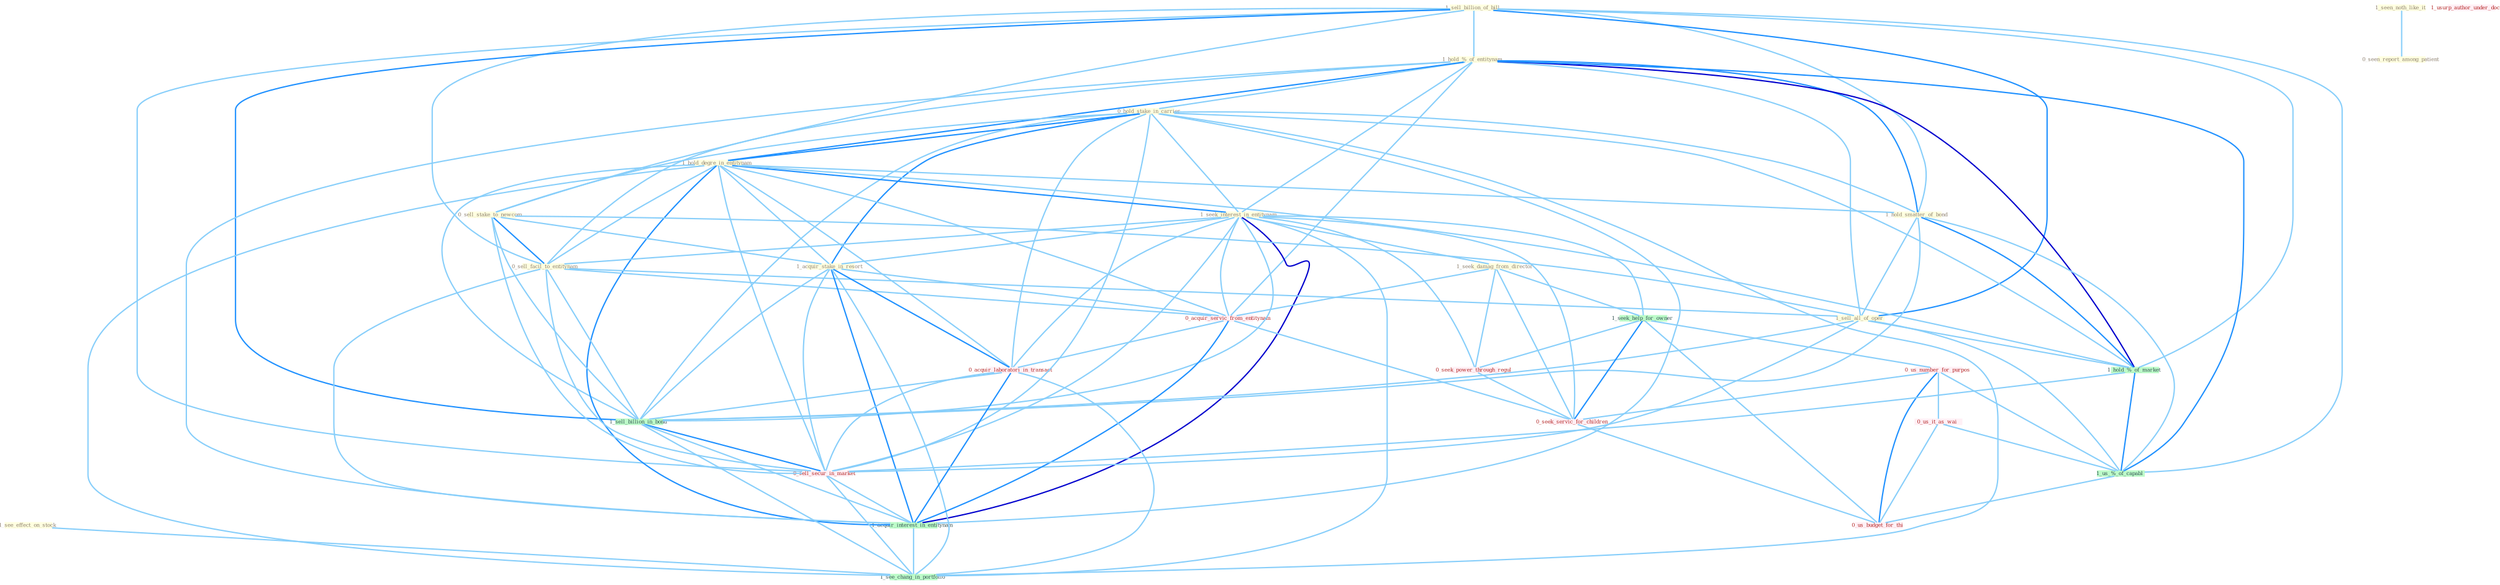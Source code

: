 Graph G{ 
    node
    [shape=polygon,style=filled,width=.5,height=.06,color="#BDFCC9",fixedsize=true,fontsize=4,
    fontcolor="#2f4f4f"];
    {node
    [color="#ffffe0", fontcolor="#8b7d6b"] "1_sell_billion_of_bill " "1_hold_%_of_entitynam " "0_hold_stake_in_carrier " "1_seen_noth_like_it " "1_hold_degre_in_entitynam " "1_see_effect_on_stock " "1_seek_interest_in_entitynam " "0_seen_report_among_patient " "0_sell_stake_to_newcom " "1_hold_smatter_of_bond " "0_sell_facil_to_entitynam " "1_seek_damag_from_director " "1_acquir_stake_in_resort " "1_sell_all_of_oper "}
{node [color="#fff0f5", fontcolor="#b22222"] "0_acquir_servic_from_entitynam " "0_seek_power_through_regul " "0_us_number_for_purpos " "0_acquir_laboratori_in_transact " "0_us_it_as_wai " "1_usurp_author_under_doctrin " "0_sell_secur_in_market " "0_seek_servic_for_children " "0_us_budget_for_thi "}
edge [color="#B0E2FF"];

	"1_sell_billion_of_bill " -- "1_hold_%_of_entitynam " [w="1", color="#87cefa" ];
	"1_sell_billion_of_bill " -- "0_sell_stake_to_newcom " [w="1", color="#87cefa" ];
	"1_sell_billion_of_bill " -- "1_hold_smatter_of_bond " [w="1", color="#87cefa" ];
	"1_sell_billion_of_bill " -- "0_sell_facil_to_entitynam " [w="1", color="#87cefa" ];
	"1_sell_billion_of_bill " -- "1_sell_all_of_oper " [w="2", color="#1e90ff" , len=0.8];
	"1_sell_billion_of_bill " -- "1_hold_%_of_market " [w="1", color="#87cefa" ];
	"1_sell_billion_of_bill " -- "1_sell_billion_in_bond " [w="2", color="#1e90ff" , len=0.8];
	"1_sell_billion_of_bill " -- "1_us_%_of_capabl " [w="1", color="#87cefa" ];
	"1_sell_billion_of_bill " -- "0_sell_secur_in_market " [w="1", color="#87cefa" ];
	"1_hold_%_of_entitynam " -- "0_hold_stake_in_carrier " [w="1", color="#87cefa" ];
	"1_hold_%_of_entitynam " -- "1_hold_degre_in_entitynam " [w="2", color="#1e90ff" , len=0.8];
	"1_hold_%_of_entitynam " -- "1_seek_interest_in_entitynam " [w="1", color="#87cefa" ];
	"1_hold_%_of_entitynam " -- "1_hold_smatter_of_bond " [w="2", color="#1e90ff" , len=0.8];
	"1_hold_%_of_entitynam " -- "0_sell_facil_to_entitynam " [w="1", color="#87cefa" ];
	"1_hold_%_of_entitynam " -- "1_sell_all_of_oper " [w="1", color="#87cefa" ];
	"1_hold_%_of_entitynam " -- "0_acquir_servic_from_entitynam " [w="1", color="#87cefa" ];
	"1_hold_%_of_entitynam " -- "1_hold_%_of_market " [w="3", color="#0000cd" , len=0.6];
	"1_hold_%_of_entitynam " -- "1_us_%_of_capabl " [w="2", color="#1e90ff" , len=0.8];
	"1_hold_%_of_entitynam " -- "1_acquir_interest_in_entitynam " [w="1", color="#87cefa" ];
	"0_hold_stake_in_carrier " -- "1_hold_degre_in_entitynam " [w="2", color="#1e90ff" , len=0.8];
	"0_hold_stake_in_carrier " -- "1_seek_interest_in_entitynam " [w="1", color="#87cefa" ];
	"0_hold_stake_in_carrier " -- "0_sell_stake_to_newcom " [w="1", color="#87cefa" ];
	"0_hold_stake_in_carrier " -- "1_hold_smatter_of_bond " [w="1", color="#87cefa" ];
	"0_hold_stake_in_carrier " -- "1_acquir_stake_in_resort " [w="2", color="#1e90ff" , len=0.8];
	"0_hold_stake_in_carrier " -- "1_hold_%_of_market " [w="1", color="#87cefa" ];
	"0_hold_stake_in_carrier " -- "0_acquir_laboratori_in_transact " [w="1", color="#87cefa" ];
	"0_hold_stake_in_carrier " -- "1_sell_billion_in_bond " [w="1", color="#87cefa" ];
	"0_hold_stake_in_carrier " -- "0_sell_secur_in_market " [w="1", color="#87cefa" ];
	"0_hold_stake_in_carrier " -- "1_acquir_interest_in_entitynam " [w="1", color="#87cefa" ];
	"0_hold_stake_in_carrier " -- "1_see_chang_in_portfolio " [w="1", color="#87cefa" ];
	"1_seen_noth_like_it " -- "0_seen_report_among_patient " [w="1", color="#87cefa" ];
	"1_hold_degre_in_entitynam " -- "1_seek_interest_in_entitynam " [w="2", color="#1e90ff" , len=0.8];
	"1_hold_degre_in_entitynam " -- "1_hold_smatter_of_bond " [w="1", color="#87cefa" ];
	"1_hold_degre_in_entitynam " -- "0_sell_facil_to_entitynam " [w="1", color="#87cefa" ];
	"1_hold_degre_in_entitynam " -- "1_acquir_stake_in_resort " [w="1", color="#87cefa" ];
	"1_hold_degre_in_entitynam " -- "0_acquir_servic_from_entitynam " [w="1", color="#87cefa" ];
	"1_hold_degre_in_entitynam " -- "1_hold_%_of_market " [w="1", color="#87cefa" ];
	"1_hold_degre_in_entitynam " -- "0_acquir_laboratori_in_transact " [w="1", color="#87cefa" ];
	"1_hold_degre_in_entitynam " -- "1_sell_billion_in_bond " [w="1", color="#87cefa" ];
	"1_hold_degre_in_entitynam " -- "0_sell_secur_in_market " [w="1", color="#87cefa" ];
	"1_hold_degre_in_entitynam " -- "1_acquir_interest_in_entitynam " [w="2", color="#1e90ff" , len=0.8];
	"1_hold_degre_in_entitynam " -- "1_see_chang_in_portfolio " [w="1", color="#87cefa" ];
	"1_see_effect_on_stock " -- "1_see_chang_in_portfolio " [w="1", color="#87cefa" ];
	"1_seek_interest_in_entitynam " -- "0_sell_facil_to_entitynam " [w="1", color="#87cefa" ];
	"1_seek_interest_in_entitynam " -- "1_seek_damag_from_director " [w="1", color="#87cefa" ];
	"1_seek_interest_in_entitynam " -- "1_acquir_stake_in_resort " [w="1", color="#87cefa" ];
	"1_seek_interest_in_entitynam " -- "1_seek_help_for_owner " [w="1", color="#87cefa" ];
	"1_seek_interest_in_entitynam " -- "0_acquir_servic_from_entitynam " [w="1", color="#87cefa" ];
	"1_seek_interest_in_entitynam " -- "0_seek_power_through_regul " [w="1", color="#87cefa" ];
	"1_seek_interest_in_entitynam " -- "0_acquir_laboratori_in_transact " [w="1", color="#87cefa" ];
	"1_seek_interest_in_entitynam " -- "1_sell_billion_in_bond " [w="1", color="#87cefa" ];
	"1_seek_interest_in_entitynam " -- "0_sell_secur_in_market " [w="1", color="#87cefa" ];
	"1_seek_interest_in_entitynam " -- "1_acquir_interest_in_entitynam " [w="3", color="#0000cd" , len=0.6];
	"1_seek_interest_in_entitynam " -- "0_seek_servic_for_children " [w="1", color="#87cefa" ];
	"1_seek_interest_in_entitynam " -- "1_see_chang_in_portfolio " [w="1", color="#87cefa" ];
	"0_sell_stake_to_newcom " -- "0_sell_facil_to_entitynam " [w="2", color="#1e90ff" , len=0.8];
	"0_sell_stake_to_newcom " -- "1_acquir_stake_in_resort " [w="1", color="#87cefa" ];
	"0_sell_stake_to_newcom " -- "1_sell_all_of_oper " [w="1", color="#87cefa" ];
	"0_sell_stake_to_newcom " -- "1_sell_billion_in_bond " [w="1", color="#87cefa" ];
	"0_sell_stake_to_newcom " -- "0_sell_secur_in_market " [w="1", color="#87cefa" ];
	"1_hold_smatter_of_bond " -- "1_sell_all_of_oper " [w="1", color="#87cefa" ];
	"1_hold_smatter_of_bond " -- "1_hold_%_of_market " [w="2", color="#1e90ff" , len=0.8];
	"1_hold_smatter_of_bond " -- "1_sell_billion_in_bond " [w="1", color="#87cefa" ];
	"1_hold_smatter_of_bond " -- "1_us_%_of_capabl " [w="1", color="#87cefa" ];
	"0_sell_facil_to_entitynam " -- "1_sell_all_of_oper " [w="1", color="#87cefa" ];
	"0_sell_facil_to_entitynam " -- "0_acquir_servic_from_entitynam " [w="1", color="#87cefa" ];
	"0_sell_facil_to_entitynam " -- "1_sell_billion_in_bond " [w="1", color="#87cefa" ];
	"0_sell_facil_to_entitynam " -- "0_sell_secur_in_market " [w="1", color="#87cefa" ];
	"0_sell_facil_to_entitynam " -- "1_acquir_interest_in_entitynam " [w="1", color="#87cefa" ];
	"1_seek_damag_from_director " -- "1_seek_help_for_owner " [w="1", color="#87cefa" ];
	"1_seek_damag_from_director " -- "0_acquir_servic_from_entitynam " [w="1", color="#87cefa" ];
	"1_seek_damag_from_director " -- "0_seek_power_through_regul " [w="1", color="#87cefa" ];
	"1_seek_damag_from_director " -- "0_seek_servic_for_children " [w="1", color="#87cefa" ];
	"1_acquir_stake_in_resort " -- "0_acquir_servic_from_entitynam " [w="1", color="#87cefa" ];
	"1_acquir_stake_in_resort " -- "0_acquir_laboratori_in_transact " [w="2", color="#1e90ff" , len=0.8];
	"1_acquir_stake_in_resort " -- "1_sell_billion_in_bond " [w="1", color="#87cefa" ];
	"1_acquir_stake_in_resort " -- "0_sell_secur_in_market " [w="1", color="#87cefa" ];
	"1_acquir_stake_in_resort " -- "1_acquir_interest_in_entitynam " [w="2", color="#1e90ff" , len=0.8];
	"1_acquir_stake_in_resort " -- "1_see_chang_in_portfolio " [w="1", color="#87cefa" ];
	"1_sell_all_of_oper " -- "1_hold_%_of_market " [w="1", color="#87cefa" ];
	"1_sell_all_of_oper " -- "1_sell_billion_in_bond " [w="1", color="#87cefa" ];
	"1_sell_all_of_oper " -- "1_us_%_of_capabl " [w="1", color="#87cefa" ];
	"1_sell_all_of_oper " -- "0_sell_secur_in_market " [w="1", color="#87cefa" ];
	"1_seek_help_for_owner " -- "0_seek_power_through_regul " [w="1", color="#87cefa" ];
	"1_seek_help_for_owner " -- "0_us_number_for_purpos " [w="1", color="#87cefa" ];
	"1_seek_help_for_owner " -- "0_seek_servic_for_children " [w="2", color="#1e90ff" , len=0.8];
	"1_seek_help_for_owner " -- "0_us_budget_for_thi " [w="1", color="#87cefa" ];
	"0_acquir_servic_from_entitynam " -- "0_acquir_laboratori_in_transact " [w="1", color="#87cefa" ];
	"0_acquir_servic_from_entitynam " -- "1_acquir_interest_in_entitynam " [w="2", color="#1e90ff" , len=0.8];
	"0_acquir_servic_from_entitynam " -- "0_seek_servic_for_children " [w="1", color="#87cefa" ];
	"1_hold_%_of_market " -- "1_us_%_of_capabl " [w="2", color="#1e90ff" , len=0.8];
	"1_hold_%_of_market " -- "0_sell_secur_in_market " [w="1", color="#87cefa" ];
	"0_seek_power_through_regul " -- "0_seek_servic_for_children " [w="1", color="#87cefa" ];
	"0_us_number_for_purpos " -- "0_us_it_as_wai " [w="1", color="#87cefa" ];
	"0_us_number_for_purpos " -- "1_us_%_of_capabl " [w="1", color="#87cefa" ];
	"0_us_number_for_purpos " -- "0_seek_servic_for_children " [w="1", color="#87cefa" ];
	"0_us_number_for_purpos " -- "0_us_budget_for_thi " [w="2", color="#1e90ff" , len=0.8];
	"0_acquir_laboratori_in_transact " -- "1_sell_billion_in_bond " [w="1", color="#87cefa" ];
	"0_acquir_laboratori_in_transact " -- "0_sell_secur_in_market " [w="1", color="#87cefa" ];
	"0_acquir_laboratori_in_transact " -- "1_acquir_interest_in_entitynam " [w="2", color="#1e90ff" , len=0.8];
	"0_acquir_laboratori_in_transact " -- "1_see_chang_in_portfolio " [w="1", color="#87cefa" ];
	"1_sell_billion_in_bond " -- "0_sell_secur_in_market " [w="2", color="#1e90ff" , len=0.8];
	"1_sell_billion_in_bond " -- "1_acquir_interest_in_entitynam " [w="1", color="#87cefa" ];
	"1_sell_billion_in_bond " -- "1_see_chang_in_portfolio " [w="1", color="#87cefa" ];
	"0_us_it_as_wai " -- "1_us_%_of_capabl " [w="1", color="#87cefa" ];
	"0_us_it_as_wai " -- "0_us_budget_for_thi " [w="1", color="#87cefa" ];
	"1_us_%_of_capabl " -- "0_us_budget_for_thi " [w="1", color="#87cefa" ];
	"0_sell_secur_in_market " -- "1_acquir_interest_in_entitynam " [w="1", color="#87cefa" ];
	"0_sell_secur_in_market " -- "1_see_chang_in_portfolio " [w="1", color="#87cefa" ];
	"1_acquir_interest_in_entitynam " -- "1_see_chang_in_portfolio " [w="1", color="#87cefa" ];
	"0_seek_servic_for_children " -- "0_us_budget_for_thi " [w="1", color="#87cefa" ];
}